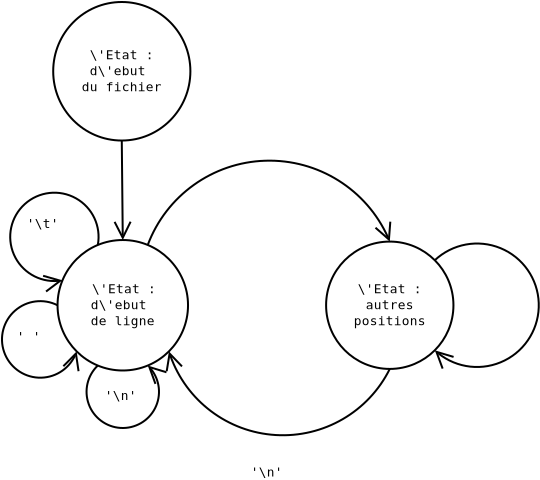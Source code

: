 <?xml version="1.0" encoding="UTF-8"?>
<dia:diagram xmlns:dia="http://www.lysator.liu.se/~alla/dia/">
  <dia:layer name="Background" visible="true">
    <dia:object type="Flowchart - Ellipse" version="0" id="O0">
      <dia:attribute name="obj_pos">
        <dia:point val="6.488,8.724"/>
      </dia:attribute>
      <dia:attribute name="obj_bb">
        <dia:rectangle val="6.438,8.674;13.062,15.298"/>
      </dia:attribute>
      <dia:attribute name="elem_corner">
        <dia:point val="6.488,8.724"/>
      </dia:attribute>
      <dia:attribute name="elem_width">
        <dia:real val="6.524"/>
      </dia:attribute>
      <dia:attribute name="elem_height">
        <dia:real val="6.524"/>
      </dia:attribute>
      <dia:attribute name="show_background">
        <dia:boolean val="true"/>
      </dia:attribute>
      <dia:attribute name="padding">
        <dia:real val="0.354"/>
      </dia:attribute>
      <dia:attribute name="text">
        <dia:composite type="text">
          <dia:attribute name="string">
            <dia:string>#\'Etat :
d\'ebut 
de ligne#</dia:string>
          </dia:attribute>
          <dia:attribute name="font">
            <dia:font name="Courier"/>
          </dia:attribute>
          <dia:attribute name="height">
            <dia:real val="0.8"/>
          </dia:attribute>
          <dia:attribute name="pos">
            <dia:point val="9.75,11.382"/>
          </dia:attribute>
          <dia:attribute name="color">
            <dia:color val="#000000"/>
          </dia:attribute>
          <dia:attribute name="alignment">
            <dia:enum val="1"/>
          </dia:attribute>
        </dia:composite>
      </dia:attribute>
    </dia:object>
    <dia:object type="Flowchart - Ellipse" version="0" id="O1">
      <dia:attribute name="obj_pos">
        <dia:point val="19.916,8.802"/>
      </dia:attribute>
      <dia:attribute name="obj_bb">
        <dia:rectangle val="19.866,8.752;26.334,15.219"/>
      </dia:attribute>
      <dia:attribute name="elem_corner">
        <dia:point val="19.916,8.802"/>
      </dia:attribute>
      <dia:attribute name="elem_width">
        <dia:real val="6.367"/>
      </dia:attribute>
      <dia:attribute name="elem_height">
        <dia:real val="6.367"/>
      </dia:attribute>
      <dia:attribute name="show_background">
        <dia:boolean val="true"/>
      </dia:attribute>
      <dia:attribute name="padding">
        <dia:real val="0.354"/>
      </dia:attribute>
      <dia:attribute name="text">
        <dia:composite type="text">
          <dia:attribute name="string">
            <dia:string>#\'Etat :
autres
positions#</dia:string>
          </dia:attribute>
          <dia:attribute name="font">
            <dia:font name="Courier"/>
          </dia:attribute>
          <dia:attribute name="height">
            <dia:real val="0.8"/>
          </dia:attribute>
          <dia:attribute name="pos">
            <dia:point val="23.1,11.382"/>
          </dia:attribute>
          <dia:attribute name="color">
            <dia:color val="#000000"/>
          </dia:attribute>
          <dia:attribute name="alignment">
            <dia:enum val="1"/>
          </dia:attribute>
        </dia:composite>
      </dia:attribute>
    </dia:object>
    <dia:object type="Flowchart - Ellipse" version="0" id="O2">
      <dia:attribute name="obj_pos">
        <dia:point val="6.271,-3.177"/>
      </dia:attribute>
      <dia:attribute name="obj_bb">
        <dia:rectangle val="6.221,-3.227;13.179,3.8"/>
      </dia:attribute>
      <dia:attribute name="elem_corner">
        <dia:point val="6.271,-3.177"/>
      </dia:attribute>
      <dia:attribute name="elem_width">
        <dia:real val="6.859"/>
      </dia:attribute>
      <dia:attribute name="elem_height">
        <dia:real val="6.927"/>
      </dia:attribute>
      <dia:attribute name="show_background">
        <dia:boolean val="true"/>
      </dia:attribute>
      <dia:attribute name="padding">
        <dia:real val="0.354"/>
      </dia:attribute>
      <dia:attribute name="text">
        <dia:composite type="text">
          <dia:attribute name="string">
            <dia:string>#\'Etat :
d\'ebut 
du fichier#</dia:string>
          </dia:attribute>
          <dia:attribute name="font">
            <dia:font name="Courier"/>
          </dia:attribute>
          <dia:attribute name="height">
            <dia:real val="0.8"/>
          </dia:attribute>
          <dia:attribute name="pos">
            <dia:point val="9.7,-0.317"/>
          </dia:attribute>
          <dia:attribute name="color">
            <dia:color val="#000000"/>
          </dia:attribute>
          <dia:attribute name="alignment">
            <dia:enum val="1"/>
          </dia:attribute>
        </dia:composite>
      </dia:attribute>
    </dia:object>
    <dia:object type="Standard - Line" version="0" id="O3">
      <dia:attribute name="obj_pos">
        <dia:point val="9.7,3.75"/>
      </dia:attribute>
      <dia:attribute name="obj_bb">
        <dia:rectangle val="8.95,3.7;10.55,8.782"/>
      </dia:attribute>
      <dia:attribute name="conn_endpoints">
        <dia:point val="9.7,3.75"/>
        <dia:point val="9.75,8.724"/>
      </dia:attribute>
      <dia:attribute name="numcp">
        <dia:int val="1"/>
      </dia:attribute>
      <dia:attribute name="end_arrow">
        <dia:enum val="1"/>
      </dia:attribute>
      <dia:attribute name="end_arrow_length">
        <dia:real val="0.8"/>
      </dia:attribute>
      <dia:attribute name="end_arrow_width">
        <dia:real val="0.8"/>
      </dia:attribute>
      <dia:connections>
        <dia:connection handle="0" to="O2" connection="12"/>
        <dia:connection handle="1" to="O0" connection="4"/>
      </dia:connections>
    </dia:object>
    <dia:object type="Standard - Arc" version="0" id="O4">
      <dia:attribute name="obj_pos">
        <dia:point val="8.502,8.972"/>
      </dia:attribute>
      <dia:attribute name="obj_bb">
        <dia:rectangle val="4.072,6.308;8.589,10.825"/>
      </dia:attribute>
      <dia:attribute name="conn_endpoints">
        <dia:point val="8.502,8.972"/>
        <dia:point val="6.736,10.738"/>
      </dia:attribute>
      <dia:attribute name="curve_distance">
        <dia:real val="4.031"/>
      </dia:attribute>
      <dia:attribute name="end_arrow">
        <dia:enum val="1"/>
      </dia:attribute>
      <dia:attribute name="end_arrow_length">
        <dia:real val="0.8"/>
      </dia:attribute>
      <dia:attribute name="end_arrow_width">
        <dia:real val="0.8"/>
      </dia:attribute>
      <dia:connections>
        <dia:connection handle="0" to="O0" connection="5"/>
        <dia:connection handle="1" to="O0" connection="7"/>
      </dia:connections>
    </dia:object>
    <dia:object type="Standard - Arc" version="0" id="O5">
      <dia:attribute name="obj_pos">
        <dia:point val="23.1,15.169"/>
      </dia:attribute>
      <dia:attribute name="obj_bb">
        <dia:rectangle val="11.943,13.491;23.154,18.536"/>
      </dia:attribute>
      <dia:attribute name="conn_endpoints">
        <dia:point val="23.1,15.169"/>
        <dia:point val="12.057,14.292"/>
      </dia:attribute>
      <dia:attribute name="curve_distance">
        <dia:real val="-3.748"/>
      </dia:attribute>
      <dia:attribute name="end_arrow">
        <dia:enum val="1"/>
      </dia:attribute>
      <dia:attribute name="end_arrow_length">
        <dia:real val="0.8"/>
      </dia:attribute>
      <dia:attribute name="end_arrow_width">
        <dia:real val="0.8"/>
      </dia:attribute>
      <dia:connections>
        <dia:connection handle="0" to="O1" connection="12"/>
        <dia:connection handle="1" to="O0" connection="14"/>
      </dia:connections>
    </dia:object>
    <dia:object type="Standard - Arc" version="0" id="O6">
      <dia:attribute name="obj_pos">
        <dia:point val="10.998,8.972"/>
      </dia:attribute>
      <dia:attribute name="obj_bb">
        <dia:rectangle val="10.948,4.706;23.161,9.603"/>
      </dia:attribute>
      <dia:attribute name="conn_endpoints">
        <dia:point val="10.998,8.972"/>
        <dia:point val="23.1,8.802"/>
      </dia:attribute>
      <dia:attribute name="curve_distance">
        <dia:real val="-4.131"/>
      </dia:attribute>
      <dia:attribute name="end_arrow">
        <dia:enum val="1"/>
      </dia:attribute>
      <dia:attribute name="end_arrow_length">
        <dia:real val="0.8"/>
      </dia:attribute>
      <dia:attribute name="end_arrow_width">
        <dia:real val="0.8"/>
      </dia:attribute>
      <dia:connections>
        <dia:connection handle="0" to="O0" connection="3"/>
        <dia:connection handle="1" to="O1" connection="4"/>
      </dia:connections>
    </dia:object>
    <dia:object type="Standard - Arc" version="0" id="O7">
      <dia:attribute name="obj_pos">
        <dia:point val="25.351,9.735"/>
      </dia:attribute>
      <dia:attribute name="obj_bb">
        <dia:rectangle val="24.551,8.849;30.6,15.123"/>
      </dia:attribute>
      <dia:attribute name="conn_endpoints">
        <dia:point val="25.351,9.735"/>
        <dia:point val="25.351,14.237"/>
      </dia:attribute>
      <dia:attribute name="curve_distance">
        <dia:real val="-5.199"/>
      </dia:attribute>
      <dia:attribute name="end_arrow">
        <dia:enum val="1"/>
      </dia:attribute>
      <dia:attribute name="end_arrow_length">
        <dia:real val="0.8"/>
      </dia:attribute>
      <dia:attribute name="end_arrow_width">
        <dia:real val="0.8"/>
      </dia:attribute>
      <dia:connections>
        <dia:connection handle="0" to="O1" connection="2"/>
        <dia:connection handle="1" to="O1" connection="14"/>
      </dia:connections>
    </dia:object>
    <dia:object type="Standard - Text" version="0" id="O8">
      <dia:attribute name="obj_pos">
        <dia:point val="5.75,8.123"/>
      </dia:attribute>
      <dia:attribute name="obj_bb">
        <dia:rectangle val="4.892,7.477;6.658,8.427"/>
      </dia:attribute>
      <dia:attribute name="text">
        <dia:composite type="text">
          <dia:attribute name="string">
            <dia:string>#'\t'#</dia:string>
          </dia:attribute>
          <dia:attribute name="font">
            <dia:font name="Courier"/>
          </dia:attribute>
          <dia:attribute name="height">
            <dia:real val="0.8"/>
          </dia:attribute>
          <dia:attribute name="pos">
            <dia:point val="5.75,8.123"/>
          </dia:attribute>
          <dia:attribute name="color">
            <dia:color val="#000000"/>
          </dia:attribute>
          <dia:attribute name="alignment">
            <dia:enum val="1"/>
          </dia:attribute>
        </dia:composite>
      </dia:attribute>
    </dia:object>
    <dia:object type="Standard - Text" version="0" id="O9">
      <dia:attribute name="obj_pos">
        <dia:point val="16.95,20.55"/>
      </dia:attribute>
      <dia:attribute name="obj_bb">
        <dia:rectangle val="16.092,19.953;17.808,20.753"/>
      </dia:attribute>
      <dia:attribute name="text">
        <dia:composite type="text">
          <dia:attribute name="string">
            <dia:string>#'\n'#</dia:string>
          </dia:attribute>
          <dia:attribute name="font">
            <dia:font name="Courier"/>
          </dia:attribute>
          <dia:attribute name="height">
            <dia:real val="0.8"/>
          </dia:attribute>
          <dia:attribute name="pos">
            <dia:point val="16.95,20.55"/>
          </dia:attribute>
          <dia:attribute name="color">
            <dia:color val="#000000"/>
          </dia:attribute>
          <dia:attribute name="alignment">
            <dia:enum val="1"/>
          </dia:attribute>
        </dia:composite>
      </dia:attribute>
    </dia:object>
    <dia:object type="Standard - Arc" version="0" id="O10">
      <dia:attribute name="obj_pos">
        <dia:point val="6.488,11.986"/>
      </dia:attribute>
      <dia:attribute name="obj_bb">
        <dia:rectangle val="3.661,11.73;8.202,15.659"/>
      </dia:attribute>
      <dia:attribute name="conn_endpoints">
        <dia:point val="6.488,11.986"/>
        <dia:point val="7.443,14.292"/>
      </dia:attribute>
      <dia:attribute name="curve_distance">
        <dia:real val="3.365"/>
      </dia:attribute>
      <dia:attribute name="end_arrow">
        <dia:enum val="1"/>
      </dia:attribute>
      <dia:attribute name="end_arrow_length">
        <dia:real val="0.8"/>
      </dia:attribute>
      <dia:attribute name="end_arrow_width">
        <dia:real val="0.8"/>
      </dia:attribute>
      <dia:connections>
        <dia:connection handle="0" to="O0" connection="8"/>
        <dia:connection handle="1" to="O0" connection="10"/>
      </dia:connections>
    </dia:object>
    <dia:object type="Standard - Text" version="0" id="O11">
      <dia:attribute name="obj_pos">
        <dia:point val="5.05,13.773"/>
      </dia:attribute>
      <dia:attribute name="obj_bb">
        <dia:rectangle val="4.46,13.127;5.69,14.077"/>
      </dia:attribute>
      <dia:attribute name="text">
        <dia:composite type="text">
          <dia:attribute name="string">
            <dia:string>#' '#</dia:string>
          </dia:attribute>
          <dia:attribute name="font">
            <dia:font name="Courier"/>
          </dia:attribute>
          <dia:attribute name="height">
            <dia:real val="0.8"/>
          </dia:attribute>
          <dia:attribute name="pos">
            <dia:point val="5.05,13.773"/>
          </dia:attribute>
          <dia:attribute name="color">
            <dia:color val="#000000"/>
          </dia:attribute>
          <dia:attribute name="alignment">
            <dia:enum val="1"/>
          </dia:attribute>
        </dia:composite>
      </dia:attribute>
    </dia:object>
    <dia:object type="Standard - Arc" version="0" id="O12">
      <dia:attribute name="obj_pos">
        <dia:point val="8.502,14.999"/>
      </dia:attribute>
      <dia:attribute name="obj_bb">
        <dia:rectangle val="7.889,14.2;11.611,18.173"/>
      </dia:attribute>
      <dia:attribute name="conn_endpoints">
        <dia:point val="8.502,14.999"/>
        <dia:point val="10.998,14.999"/>
      </dia:attribute>
      <dia:attribute name="curve_distance">
        <dia:real val="3.124"/>
      </dia:attribute>
      <dia:attribute name="end_arrow">
        <dia:enum val="1"/>
      </dia:attribute>
      <dia:attribute name="end_arrow_length">
        <dia:real val="0.8"/>
      </dia:attribute>
      <dia:attribute name="end_arrow_width">
        <dia:real val="0.8"/>
      </dia:attribute>
      <dia:connections>
        <dia:connection handle="0" to="O0" connection="11"/>
        <dia:connection handle="1" to="O0" connection="13"/>
      </dia:connections>
    </dia:object>
    <dia:object type="Standard - Text" version="0" id="O13">
      <dia:attribute name="obj_pos">
        <dia:point val="16.7,21.323"/>
      </dia:attribute>
      <dia:attribute name="obj_bb">
        <dia:rectangle val="16.65,20.677;16.7,21.627"/>
      </dia:attribute>
      <dia:attribute name="text">
        <dia:composite type="text">
          <dia:attribute name="string">
            <dia:string>##</dia:string>
          </dia:attribute>
          <dia:attribute name="font">
            <dia:font name="Courier"/>
          </dia:attribute>
          <dia:attribute name="height">
            <dia:real val="0.8"/>
          </dia:attribute>
          <dia:attribute name="pos">
            <dia:point val="16.7,21.323"/>
          </dia:attribute>
          <dia:attribute name="color">
            <dia:color val="#000000"/>
          </dia:attribute>
          <dia:attribute name="alignment">
            <dia:enum val="1"/>
          </dia:attribute>
        </dia:composite>
      </dia:attribute>
    </dia:object>
    <dia:object type="Standard - Text" version="0" id="O14">
      <dia:attribute name="obj_pos">
        <dia:point val="9.65,16.723"/>
      </dia:attribute>
      <dia:attribute name="obj_bb">
        <dia:rectangle val="8.792,16.077;10.558,17.027"/>
      </dia:attribute>
      <dia:attribute name="text">
        <dia:composite type="text">
          <dia:attribute name="string">
            <dia:string>#'\n'#</dia:string>
          </dia:attribute>
          <dia:attribute name="font">
            <dia:font name="Courier"/>
          </dia:attribute>
          <dia:attribute name="height">
            <dia:real val="0.8"/>
          </dia:attribute>
          <dia:attribute name="pos">
            <dia:point val="9.65,16.723"/>
          </dia:attribute>
          <dia:attribute name="color">
            <dia:color val="#000000"/>
          </dia:attribute>
          <dia:attribute name="alignment">
            <dia:enum val="1"/>
          </dia:attribute>
        </dia:composite>
      </dia:attribute>
    </dia:object>
  </dia:layer>
</dia:diagram>
